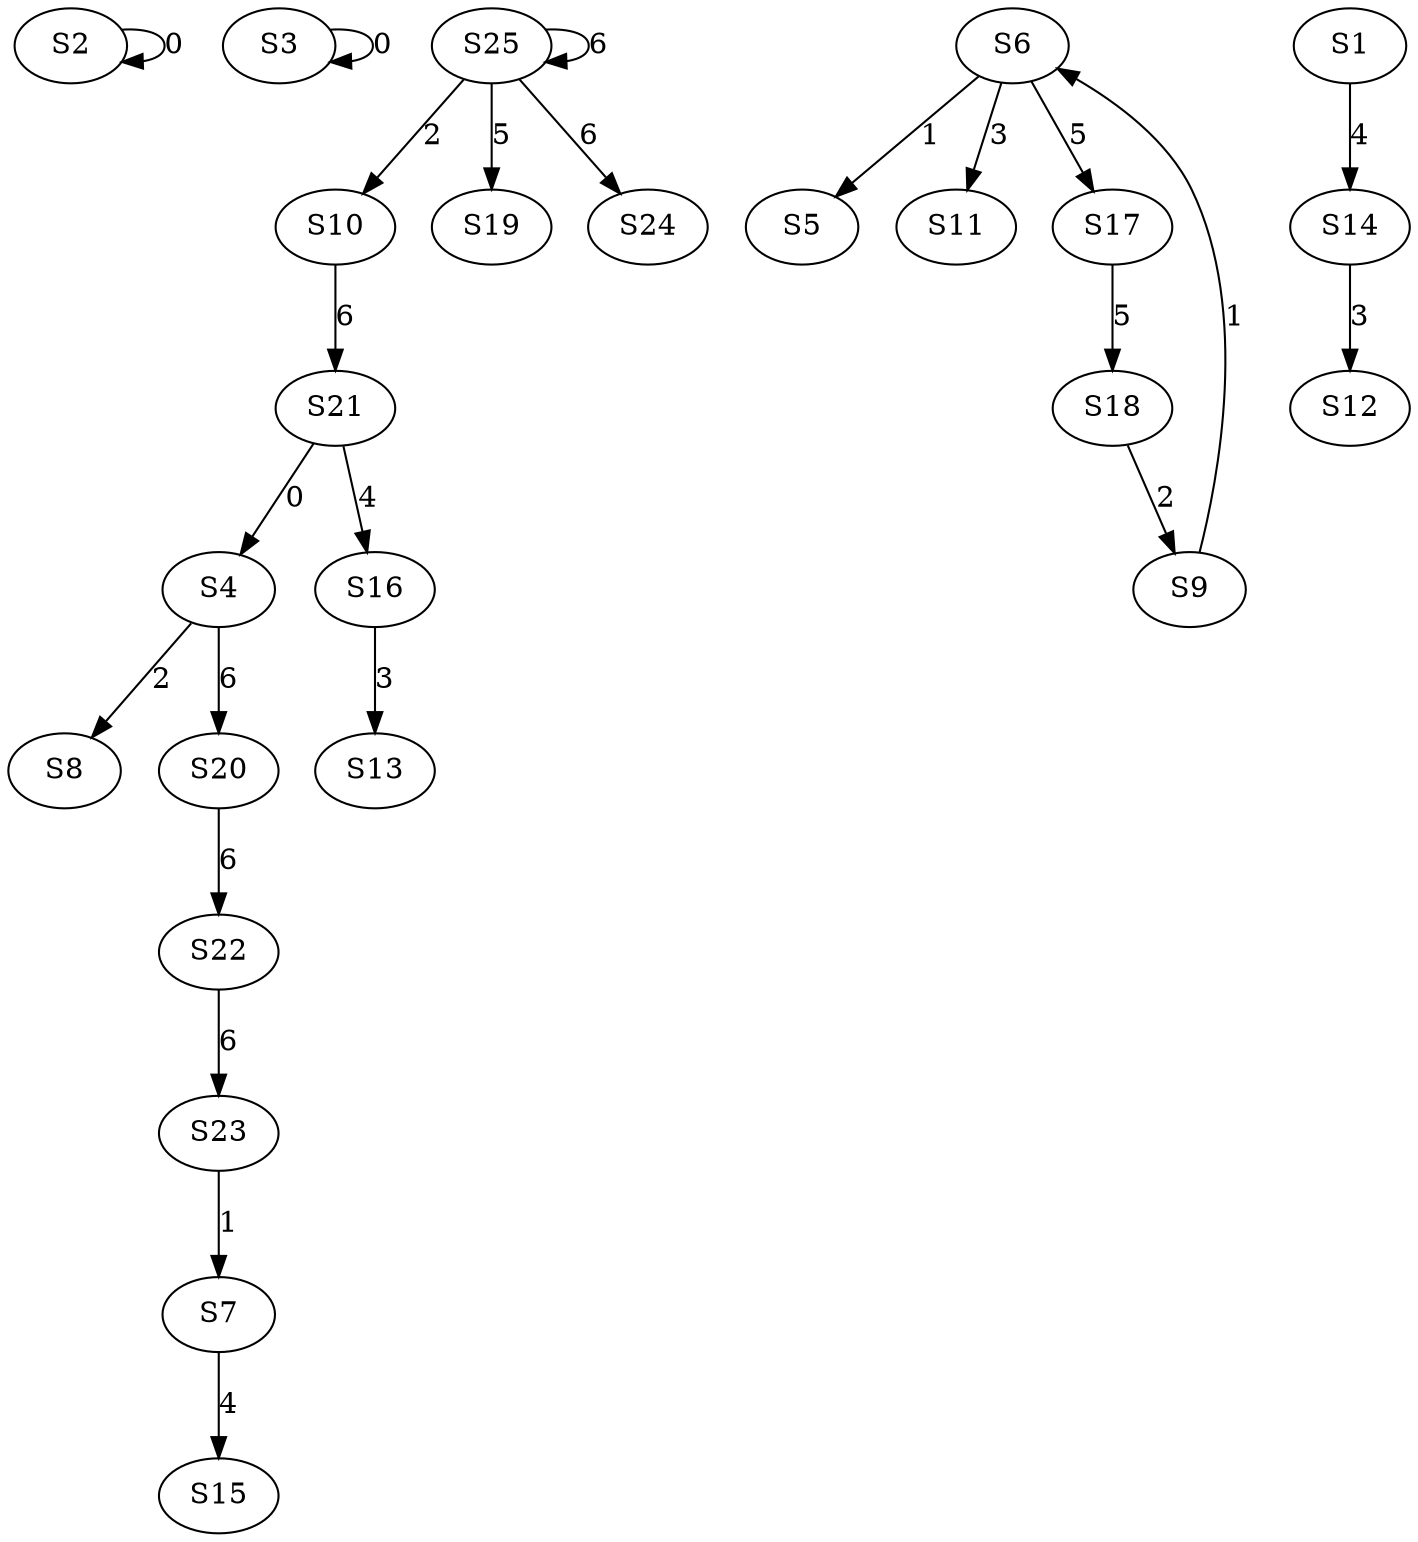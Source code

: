 strict digraph {
	S2 -> S2 [ label = 0 ];
	S3 -> S3 [ label = 0 ];
	S21 -> S4 [ label = 0 ];
	S6 -> S5 [ label = 1 ];
	S9 -> S6 [ label = 1 ];
	S23 -> S7 [ label = 1 ];
	S4 -> S8 [ label = 2 ];
	S18 -> S9 [ label = 2 ];
	S25 -> S10 [ label = 2 ];
	S6 -> S11 [ label = 3 ];
	S14 -> S12 [ label = 3 ];
	S16 -> S13 [ label = 3 ];
	S1 -> S14 [ label = 4 ];
	S7 -> S15 [ label = 4 ];
	S21 -> S16 [ label = 4 ];
	S6 -> S17 [ label = 5 ];
	S17 -> S18 [ label = 5 ];
	S25 -> S19 [ label = 5 ];
	S4 -> S20 [ label = 6 ];
	S10 -> S21 [ label = 6 ];
	S20 -> S22 [ label = 6 ];
	S22 -> S23 [ label = 6 ];
	S25 -> S24 [ label = 6 ];
	S25 -> S25 [ label = 6 ];
}